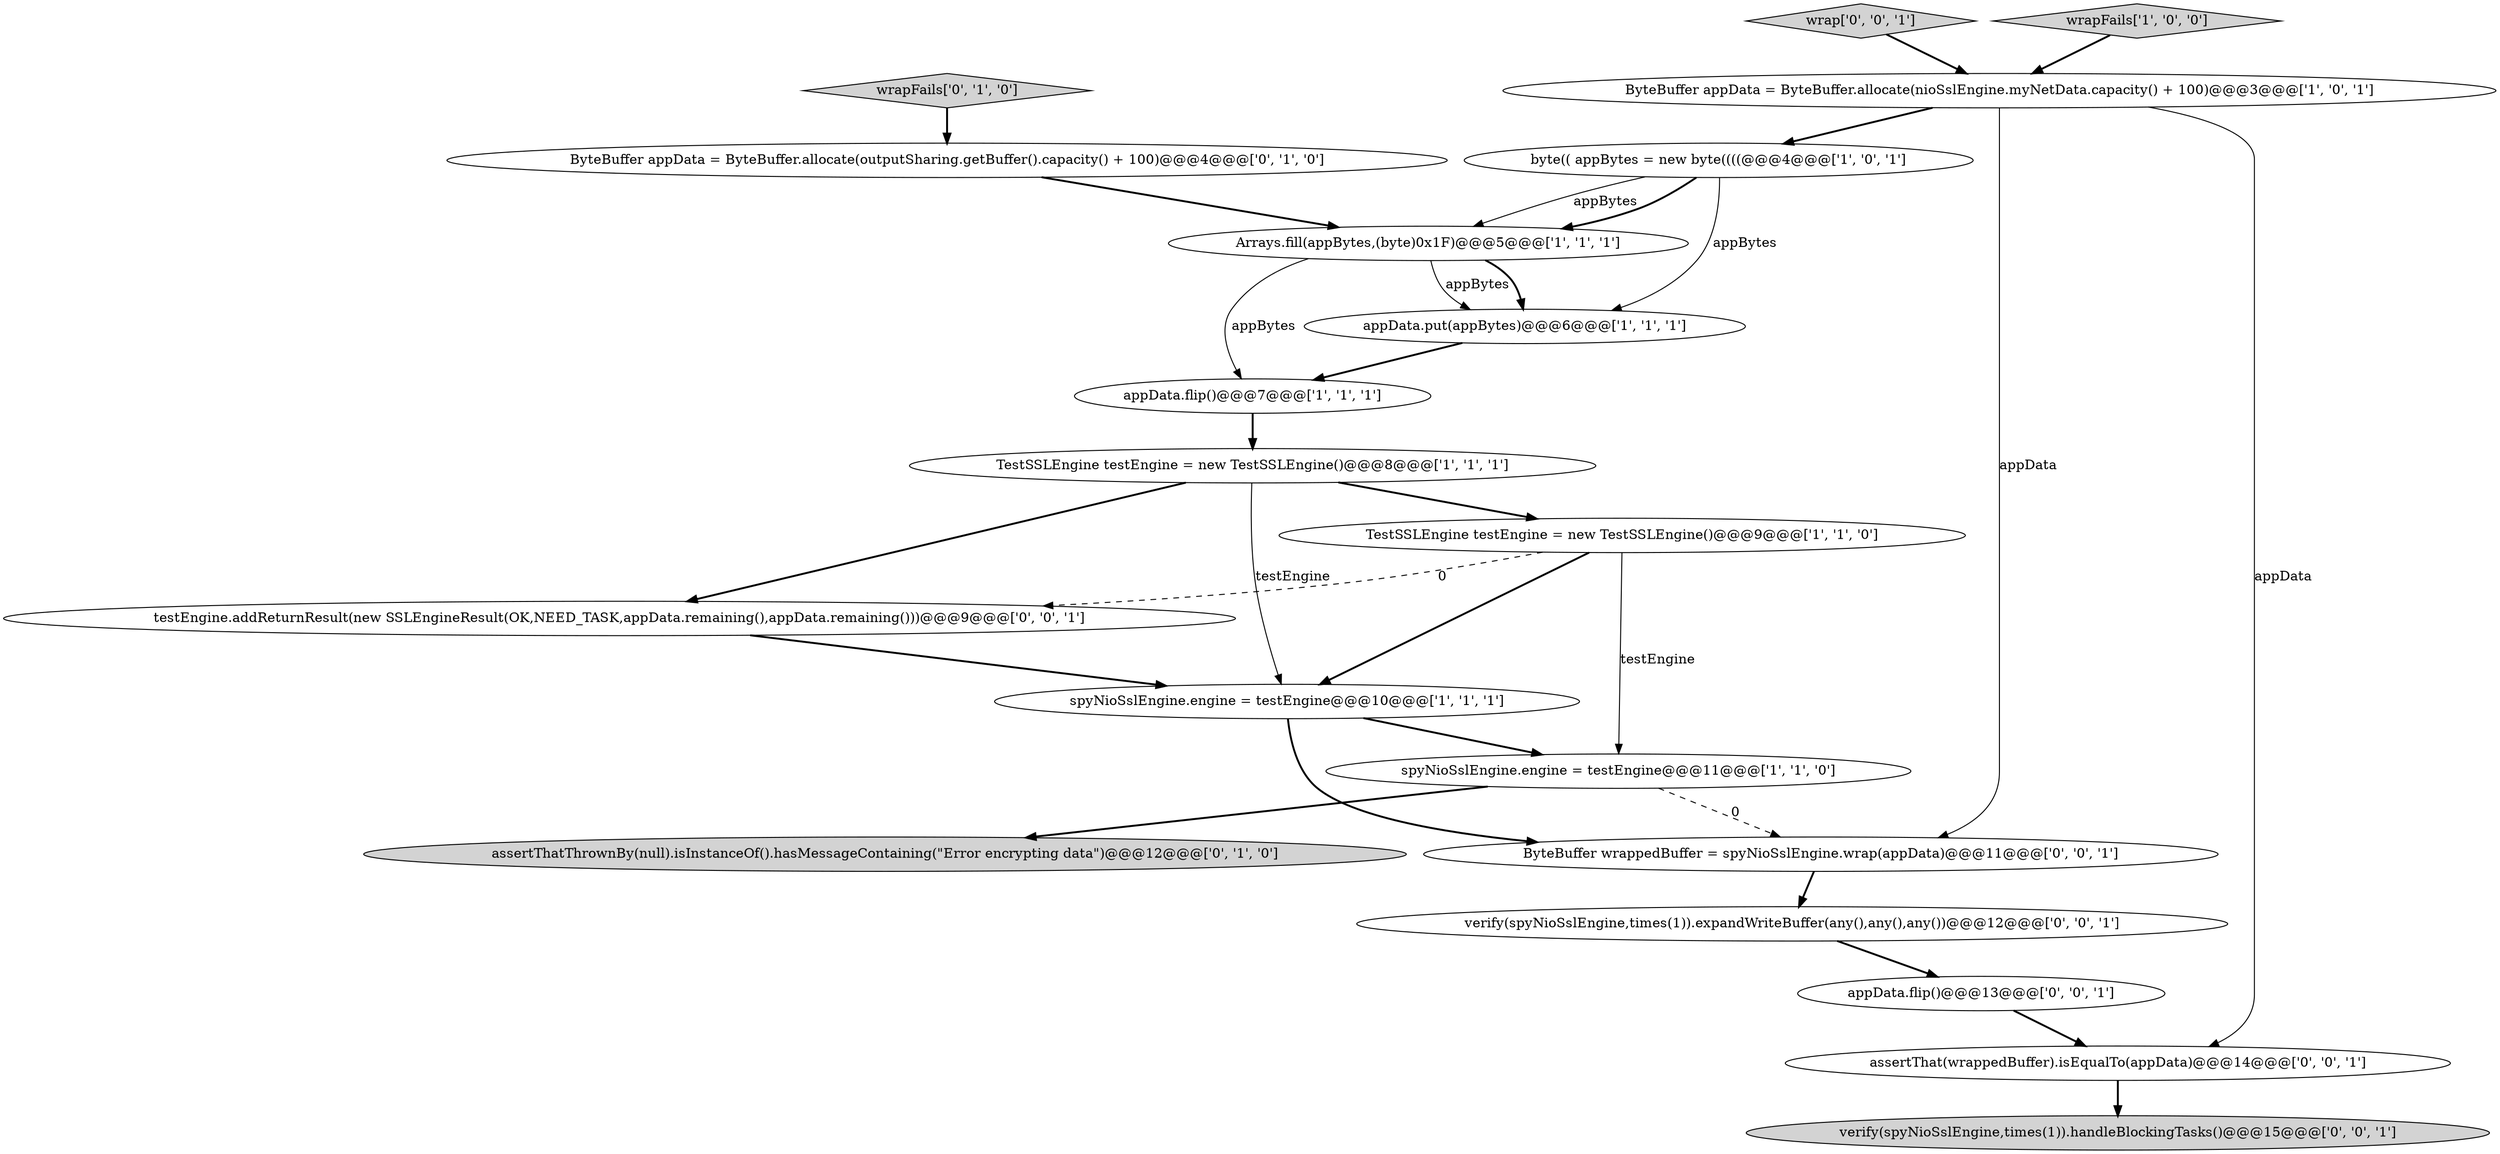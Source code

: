 digraph {
3 [style = filled, label = "appData.put(appBytes)@@@6@@@['1', '1', '1']", fillcolor = white, shape = ellipse image = "AAA0AAABBB1BBB"];
17 [style = filled, label = "verify(spyNioSslEngine,times(1)).expandWriteBuffer(any(),any(),any())@@@12@@@['0', '0', '1']", fillcolor = white, shape = ellipse image = "AAA0AAABBB3BBB"];
9 [style = filled, label = "spyNioSslEngine.engine = testEngine@@@10@@@['1', '1', '1']", fillcolor = white, shape = ellipse image = "AAA0AAABBB1BBB"];
11 [style = filled, label = "ByteBuffer appData = ByteBuffer.allocate(outputSharing.getBuffer().capacity() + 100)@@@4@@@['0', '1', '0']", fillcolor = white, shape = ellipse image = "AAA1AAABBB2BBB"];
0 [style = filled, label = "TestSSLEngine testEngine = new TestSSLEngine()@@@8@@@['1', '1', '1']", fillcolor = white, shape = ellipse image = "AAA0AAABBB1BBB"];
6 [style = filled, label = "byte(( appBytes = new byte((((@@@4@@@['1', '0', '1']", fillcolor = white, shape = ellipse image = "AAA0AAABBB1BBB"];
16 [style = filled, label = "ByteBuffer wrappedBuffer = spyNioSslEngine.wrap(appData)@@@11@@@['0', '0', '1']", fillcolor = white, shape = ellipse image = "AAA0AAABBB3BBB"];
8 [style = filled, label = "spyNioSslEngine.engine = testEngine@@@11@@@['1', '1', '0']", fillcolor = white, shape = ellipse image = "AAA0AAABBB1BBB"];
10 [style = filled, label = "assertThatThrownBy(null).isInstanceOf().hasMessageContaining(\"Error encrypting data\")@@@12@@@['0', '1', '0']", fillcolor = lightgray, shape = ellipse image = "AAA0AAABBB2BBB"];
2 [style = filled, label = "ByteBuffer appData = ByteBuffer.allocate(nioSslEngine.myNetData.capacity() + 100)@@@3@@@['1', '0', '1']", fillcolor = white, shape = ellipse image = "AAA0AAABBB1BBB"];
1 [style = filled, label = "TestSSLEngine testEngine = new TestSSLEngine()@@@9@@@['1', '1', '0']", fillcolor = white, shape = ellipse image = "AAA0AAABBB1BBB"];
15 [style = filled, label = "wrap['0', '0', '1']", fillcolor = lightgray, shape = diamond image = "AAA0AAABBB3BBB"];
18 [style = filled, label = "appData.flip()@@@13@@@['0', '0', '1']", fillcolor = white, shape = ellipse image = "AAA0AAABBB3BBB"];
12 [style = filled, label = "wrapFails['0', '1', '0']", fillcolor = lightgray, shape = diamond image = "AAA0AAABBB2BBB"];
5 [style = filled, label = "Arrays.fill(appBytes,(byte)0x1F)@@@5@@@['1', '1', '1']", fillcolor = white, shape = ellipse image = "AAA0AAABBB1BBB"];
7 [style = filled, label = "wrapFails['1', '0', '0']", fillcolor = lightgray, shape = diamond image = "AAA0AAABBB1BBB"];
19 [style = filled, label = "assertThat(wrappedBuffer).isEqualTo(appData)@@@14@@@['0', '0', '1']", fillcolor = white, shape = ellipse image = "AAA0AAABBB3BBB"];
14 [style = filled, label = "verify(spyNioSslEngine,times(1)).handleBlockingTasks()@@@15@@@['0', '0', '1']", fillcolor = lightgray, shape = ellipse image = "AAA0AAABBB3BBB"];
13 [style = filled, label = "testEngine.addReturnResult(new SSLEngineResult(OK,NEED_TASK,appData.remaining(),appData.remaining()))@@@9@@@['0', '0', '1']", fillcolor = white, shape = ellipse image = "AAA0AAABBB3BBB"];
4 [style = filled, label = "appData.flip()@@@7@@@['1', '1', '1']", fillcolor = white, shape = ellipse image = "AAA0AAABBB1BBB"];
2->16 [style = solid, label="appData"];
8->16 [style = dashed, label="0"];
1->9 [style = bold, label=""];
5->4 [style = solid, label="appBytes"];
9->16 [style = bold, label=""];
2->19 [style = solid, label="appData"];
6->3 [style = solid, label="appBytes"];
0->13 [style = bold, label=""];
7->2 [style = bold, label=""];
0->1 [style = bold, label=""];
15->2 [style = bold, label=""];
1->8 [style = solid, label="testEngine"];
1->13 [style = dashed, label="0"];
6->5 [style = solid, label="appBytes"];
18->19 [style = bold, label=""];
5->3 [style = solid, label="appBytes"];
6->5 [style = bold, label=""];
0->9 [style = solid, label="testEngine"];
2->6 [style = bold, label=""];
12->11 [style = bold, label=""];
16->17 [style = bold, label=""];
5->3 [style = bold, label=""];
13->9 [style = bold, label=""];
19->14 [style = bold, label=""];
9->8 [style = bold, label=""];
3->4 [style = bold, label=""];
8->10 [style = bold, label=""];
4->0 [style = bold, label=""];
11->5 [style = bold, label=""];
17->18 [style = bold, label=""];
}
